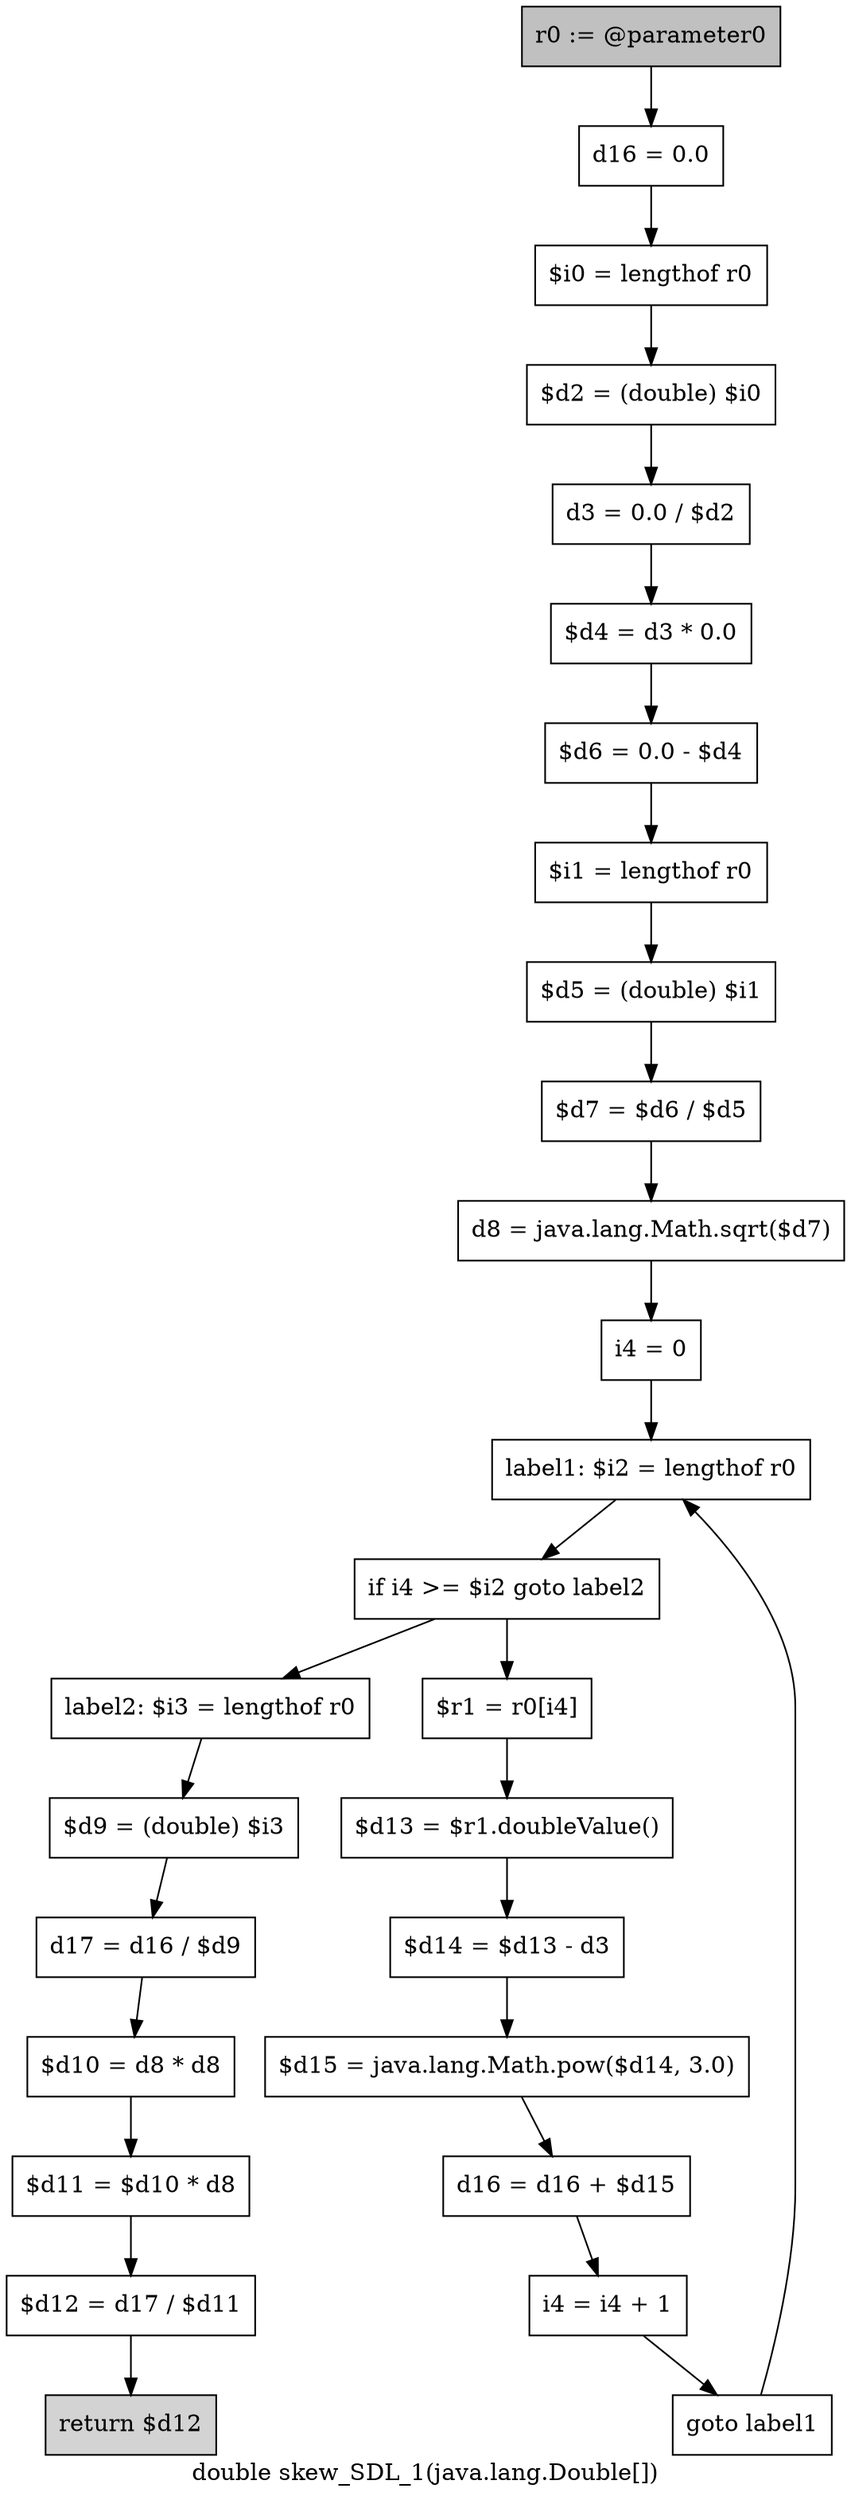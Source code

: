 digraph "double skew_SDL_1(java.lang.Double[])" {
    label="double skew_SDL_1(java.lang.Double[])";
    node [shape=box];
    "0" [style=filled,fillcolor=gray,label="r0 := @parameter0",];
    "1" [label="d16 = 0.0",];
    "0"->"1";
    "2" [label="$i0 = lengthof r0",];
    "1"->"2";
    "3" [label="$d2 = (double) $i0",];
    "2"->"3";
    "4" [label="d3 = 0.0 / $d2",];
    "3"->"4";
    "5" [label="$d4 = d3 * 0.0",];
    "4"->"5";
    "6" [label="$d6 = 0.0 - $d4",];
    "5"->"6";
    "7" [label="$i1 = lengthof r0",];
    "6"->"7";
    "8" [label="$d5 = (double) $i1",];
    "7"->"8";
    "9" [label="$d7 = $d6 / $d5",];
    "8"->"9";
    "10" [label="d8 = java.lang.Math.sqrt($d7)",];
    "9"->"10";
    "11" [label="i4 = 0",];
    "10"->"11";
    "12" [label="label1: $i2 = lengthof r0",];
    "11"->"12";
    "13" [label="if i4 >= $i2 goto label2",];
    "12"->"13";
    "14" [label="$r1 = r0[i4]",];
    "13"->"14";
    "21" [label="label2: $i3 = lengthof r0",];
    "13"->"21";
    "15" [label="$d13 = $r1.doubleValue()",];
    "14"->"15";
    "16" [label="$d14 = $d13 - d3",];
    "15"->"16";
    "17" [label="$d15 = java.lang.Math.pow($d14, 3.0)",];
    "16"->"17";
    "18" [label="d16 = d16 + $d15",];
    "17"->"18";
    "19" [label="i4 = i4 + 1",];
    "18"->"19";
    "20" [label="goto label1",];
    "19"->"20";
    "20"->"12";
    "22" [label="$d9 = (double) $i3",];
    "21"->"22";
    "23" [label="d17 = d16 / $d9",];
    "22"->"23";
    "24" [label="$d10 = d8 * d8",];
    "23"->"24";
    "25" [label="$d11 = $d10 * d8",];
    "24"->"25";
    "26" [label="$d12 = d17 / $d11",];
    "25"->"26";
    "27" [style=filled,fillcolor=lightgray,label="return $d12",];
    "26"->"27";
}
